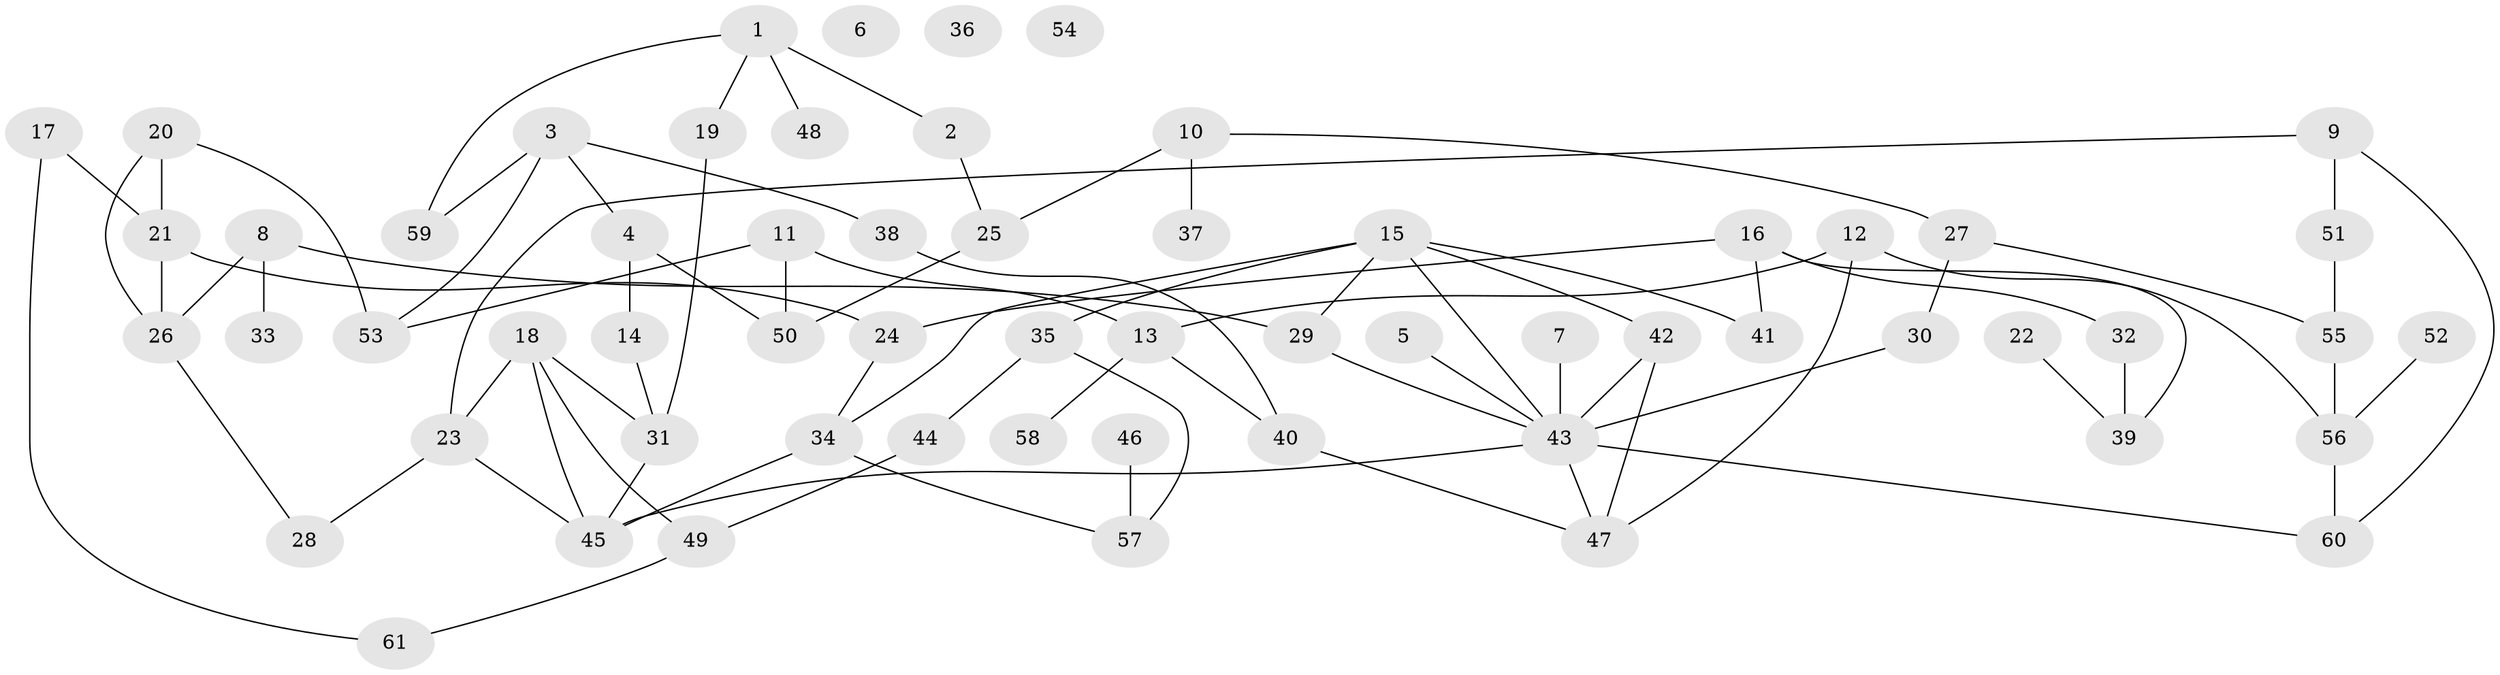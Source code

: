 // coarse degree distribution, {2: 0.2, 4: 0.14285714285714285, 3: 0.4, 5: 0.05714285714285714, 7: 0.02857142857142857, 1: 0.14285714285714285, 8: 0.02857142857142857}
// Generated by graph-tools (version 1.1) at 2025/35/03/04/25 23:35:51]
// undirected, 61 vertices, 83 edges
graph export_dot {
  node [color=gray90,style=filled];
  1;
  2;
  3;
  4;
  5;
  6;
  7;
  8;
  9;
  10;
  11;
  12;
  13;
  14;
  15;
  16;
  17;
  18;
  19;
  20;
  21;
  22;
  23;
  24;
  25;
  26;
  27;
  28;
  29;
  30;
  31;
  32;
  33;
  34;
  35;
  36;
  37;
  38;
  39;
  40;
  41;
  42;
  43;
  44;
  45;
  46;
  47;
  48;
  49;
  50;
  51;
  52;
  53;
  54;
  55;
  56;
  57;
  58;
  59;
  60;
  61;
  1 -- 2;
  1 -- 19;
  1 -- 48;
  1 -- 59;
  2 -- 25;
  3 -- 4;
  3 -- 38;
  3 -- 53;
  3 -- 59;
  4 -- 14;
  4 -- 50;
  5 -- 43;
  7 -- 43;
  8 -- 26;
  8 -- 29;
  8 -- 33;
  9 -- 23;
  9 -- 51;
  9 -- 60;
  10 -- 25;
  10 -- 27;
  10 -- 37;
  11 -- 13;
  11 -- 50;
  11 -- 53;
  12 -- 13;
  12 -- 47;
  12 -- 56;
  13 -- 40;
  13 -- 58;
  14 -- 31;
  15 -- 29;
  15 -- 34;
  15 -- 35;
  15 -- 41;
  15 -- 42;
  15 -- 43;
  16 -- 24;
  16 -- 32;
  16 -- 39;
  16 -- 41;
  17 -- 21;
  17 -- 61;
  18 -- 23;
  18 -- 31;
  18 -- 45;
  18 -- 49;
  19 -- 31;
  20 -- 21;
  20 -- 26;
  20 -- 53;
  21 -- 24;
  21 -- 26;
  22 -- 39;
  23 -- 28;
  23 -- 45;
  24 -- 34;
  25 -- 50;
  26 -- 28;
  27 -- 30;
  27 -- 55;
  29 -- 43;
  30 -- 43;
  31 -- 45;
  32 -- 39;
  34 -- 45;
  34 -- 57;
  35 -- 44;
  35 -- 57;
  38 -- 40;
  40 -- 47;
  42 -- 43;
  42 -- 47;
  43 -- 45;
  43 -- 47;
  43 -- 60;
  44 -- 49;
  46 -- 57;
  49 -- 61;
  51 -- 55;
  52 -- 56;
  55 -- 56;
  56 -- 60;
}
